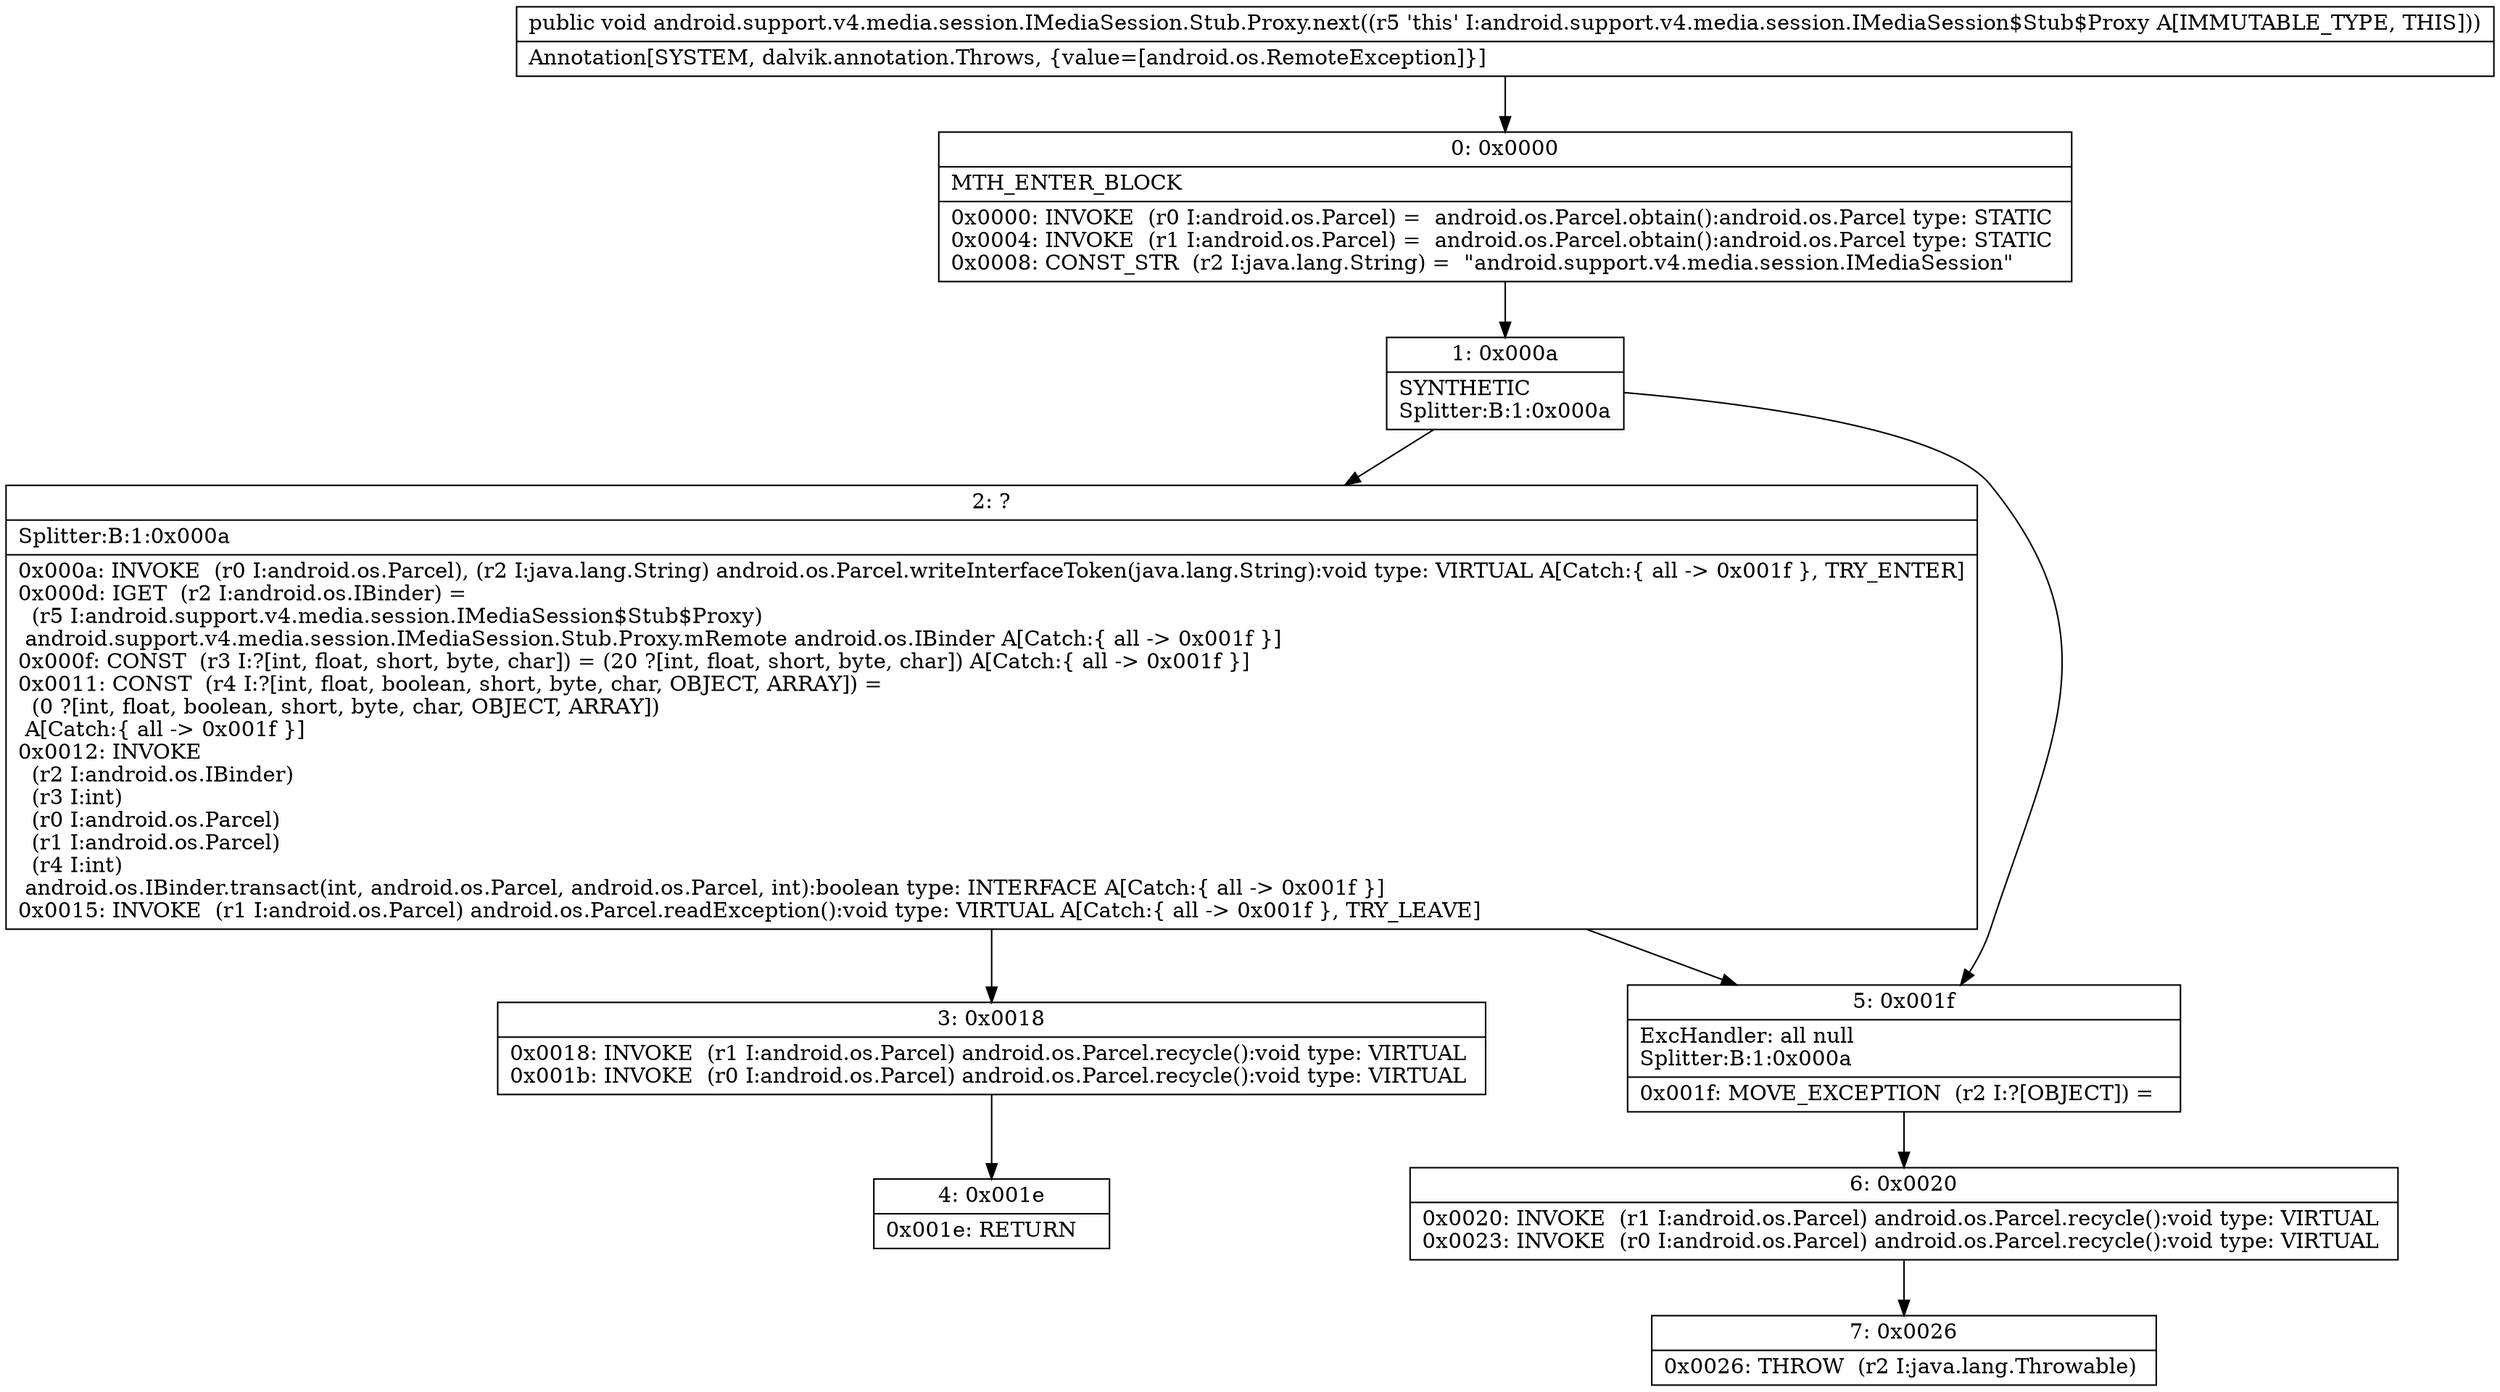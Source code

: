digraph "CFG forandroid.support.v4.media.session.IMediaSession.Stub.Proxy.next()V" {
Node_0 [shape=record,label="{0\:\ 0x0000|MTH_ENTER_BLOCK\l|0x0000: INVOKE  (r0 I:android.os.Parcel) =  android.os.Parcel.obtain():android.os.Parcel type: STATIC \l0x0004: INVOKE  (r1 I:android.os.Parcel) =  android.os.Parcel.obtain():android.os.Parcel type: STATIC \l0x0008: CONST_STR  (r2 I:java.lang.String) =  \"android.support.v4.media.session.IMediaSession\" \l}"];
Node_1 [shape=record,label="{1\:\ 0x000a|SYNTHETIC\lSplitter:B:1:0x000a\l}"];
Node_2 [shape=record,label="{2\:\ ?|Splitter:B:1:0x000a\l|0x000a: INVOKE  (r0 I:android.os.Parcel), (r2 I:java.lang.String) android.os.Parcel.writeInterfaceToken(java.lang.String):void type: VIRTUAL A[Catch:\{ all \-\> 0x001f \}, TRY_ENTER]\l0x000d: IGET  (r2 I:android.os.IBinder) = \l  (r5 I:android.support.v4.media.session.IMediaSession$Stub$Proxy)\l android.support.v4.media.session.IMediaSession.Stub.Proxy.mRemote android.os.IBinder A[Catch:\{ all \-\> 0x001f \}]\l0x000f: CONST  (r3 I:?[int, float, short, byte, char]) = (20 ?[int, float, short, byte, char]) A[Catch:\{ all \-\> 0x001f \}]\l0x0011: CONST  (r4 I:?[int, float, boolean, short, byte, char, OBJECT, ARRAY]) = \l  (0 ?[int, float, boolean, short, byte, char, OBJECT, ARRAY])\l A[Catch:\{ all \-\> 0x001f \}]\l0x0012: INVOKE  \l  (r2 I:android.os.IBinder)\l  (r3 I:int)\l  (r0 I:android.os.Parcel)\l  (r1 I:android.os.Parcel)\l  (r4 I:int)\l android.os.IBinder.transact(int, android.os.Parcel, android.os.Parcel, int):boolean type: INTERFACE A[Catch:\{ all \-\> 0x001f \}]\l0x0015: INVOKE  (r1 I:android.os.Parcel) android.os.Parcel.readException():void type: VIRTUAL A[Catch:\{ all \-\> 0x001f \}, TRY_LEAVE]\l}"];
Node_3 [shape=record,label="{3\:\ 0x0018|0x0018: INVOKE  (r1 I:android.os.Parcel) android.os.Parcel.recycle():void type: VIRTUAL \l0x001b: INVOKE  (r0 I:android.os.Parcel) android.os.Parcel.recycle():void type: VIRTUAL \l}"];
Node_4 [shape=record,label="{4\:\ 0x001e|0x001e: RETURN   \l}"];
Node_5 [shape=record,label="{5\:\ 0x001f|ExcHandler: all null\lSplitter:B:1:0x000a\l|0x001f: MOVE_EXCEPTION  (r2 I:?[OBJECT]) =  \l}"];
Node_6 [shape=record,label="{6\:\ 0x0020|0x0020: INVOKE  (r1 I:android.os.Parcel) android.os.Parcel.recycle():void type: VIRTUAL \l0x0023: INVOKE  (r0 I:android.os.Parcel) android.os.Parcel.recycle():void type: VIRTUAL \l}"];
Node_7 [shape=record,label="{7\:\ 0x0026|0x0026: THROW  (r2 I:java.lang.Throwable) \l}"];
MethodNode[shape=record,label="{public void android.support.v4.media.session.IMediaSession.Stub.Proxy.next((r5 'this' I:android.support.v4.media.session.IMediaSession$Stub$Proxy A[IMMUTABLE_TYPE, THIS]))  | Annotation[SYSTEM, dalvik.annotation.Throws, \{value=[android.os.RemoteException]\}]\l}"];
MethodNode -> Node_0;
Node_0 -> Node_1;
Node_1 -> Node_2;
Node_1 -> Node_5;
Node_2 -> Node_3;
Node_2 -> Node_5;
Node_3 -> Node_4;
Node_5 -> Node_6;
Node_6 -> Node_7;
}

